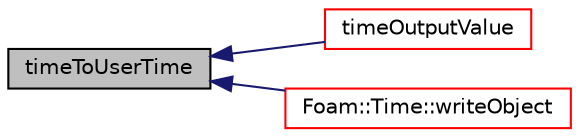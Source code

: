 digraph "timeToUserTime"
{
  bgcolor="transparent";
  edge [fontname="Helvetica",fontsize="10",labelfontname="Helvetica",labelfontsize="10"];
  node [fontname="Helvetica",fontsize="10",shape=record];
  rankdir="LR";
  Node1 [label="timeToUserTime",height=0.2,width=0.4,color="black", fillcolor="grey75", style="filled", fontcolor="black"];
  Node1 -> Node2 [dir="back",color="midnightblue",fontsize="10",style="solid",fontname="Helvetica"];
  Node2 [label="timeOutputValue",height=0.2,width=0.4,color="red",URL="$a02617.html#a7681c8ca0a16f9e5c6e24374e1b55733",tooltip="Return current time value. "];
  Node1 -> Node3 [dir="back",color="midnightblue",fontsize="10",style="solid",fontname="Helvetica"];
  Node3 [label="Foam::Time::writeObject",height=0.2,width=0.4,color="red",URL="$a02610.html#a25cce2a2cb8ccf489894549d23b116c8",tooltip="Write using given format, version and compression. "];
}
